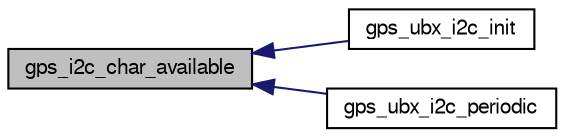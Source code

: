 digraph "gps_i2c_char_available"
{
  edge [fontname="FreeSans",fontsize="10",labelfontname="FreeSans",labelfontsize="10"];
  node [fontname="FreeSans",fontsize="10",shape=record];
  rankdir="LR";
  Node1 [label="gps_i2c_char_available",height=0.2,width=0.4,color="black", fillcolor="grey75", style="filled", fontcolor="black"];
  Node1 -> Node2 [dir="back",color="midnightblue",fontsize="10",style="solid",fontname="FreeSans"];
  Node2 [label="gps_ubx_i2c_init",height=0.2,width=0.4,color="black", fillcolor="white", style="filled",URL="$gps__ubx__i2c_8h.html#a02ccc0087dc23753c79b16f60f859b56",tooltip="init function "];
  Node1 -> Node3 [dir="back",color="midnightblue",fontsize="10",style="solid",fontname="FreeSans"];
  Node3 [label="gps_ubx_i2c_periodic",height=0.2,width=0.4,color="black", fillcolor="white", style="filled",URL="$gps__ubx__i2c_8h.html#a5b24ad52c404f9b8e7cc0b44685107f3",tooltip="handle message sending "];
}
